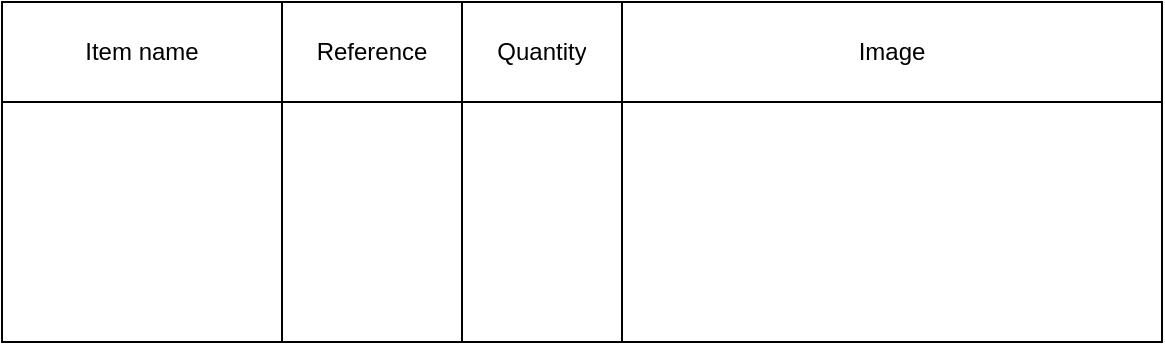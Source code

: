 <mxfile version="14.8.4" type="github">
  <diagram id="rNxtywayCwSzEVcmvXuK" name="Page-1">
    <mxGraphModel dx="1186" dy="651" grid="1" gridSize="10" guides="1" tooltips="1" connect="1" arrows="1" fold="1" page="1" pageScale="1" pageWidth="827" pageHeight="1169" math="0" shadow="0">
      <root>
        <mxCell id="0" />
        <mxCell id="1" parent="0" />
        <mxCell id="vwRsfaoXdg2ToOk2P0fG-2" value="" style="shape=table;startSize=0;container=1;collapsible=0;childLayout=tableLayout;" parent="1" vertex="1">
          <mxGeometry x="190" y="220" width="580" height="170" as="geometry" />
        </mxCell>
        <mxCell id="vwRsfaoXdg2ToOk2P0fG-3" value="" style="shape=partialRectangle;collapsible=0;dropTarget=0;pointerEvents=0;fillColor=none;top=0;left=0;bottom=0;right=0;points=[[0,0.5],[1,0.5]];portConstraint=eastwest;" parent="vwRsfaoXdg2ToOk2P0fG-2" vertex="1">
          <mxGeometry width="580" height="50" as="geometry" />
        </mxCell>
        <mxCell id="vwRsfaoXdg2ToOk2P0fG-4" value="Item name" style="shape=partialRectangle;html=1;whiteSpace=wrap;connectable=0;overflow=hidden;fillColor=none;top=0;left=0;bottom=0;right=0;" parent="vwRsfaoXdg2ToOk2P0fG-3" vertex="1">
          <mxGeometry width="140" height="50" as="geometry" />
        </mxCell>
        <mxCell id="vwRsfaoXdg2ToOk2P0fG-5" value="Reference" style="shape=partialRectangle;html=1;whiteSpace=wrap;connectable=0;overflow=hidden;fillColor=none;top=0;left=0;bottom=0;right=0;" parent="vwRsfaoXdg2ToOk2P0fG-3" vertex="1">
          <mxGeometry x="140" width="90" height="50" as="geometry" />
        </mxCell>
        <mxCell id="vwRsfaoXdg2ToOk2P0fG-6" value="Quantity" style="shape=partialRectangle;html=1;whiteSpace=wrap;connectable=0;overflow=hidden;fillColor=none;top=0;left=0;bottom=0;right=0;" parent="vwRsfaoXdg2ToOk2P0fG-3" vertex="1">
          <mxGeometry x="230" width="80" height="50" as="geometry" />
        </mxCell>
        <mxCell id="vwRsfaoXdg2ToOk2P0fG-7" value="Image" style="shape=partialRectangle;html=1;whiteSpace=wrap;connectable=0;overflow=hidden;fillColor=none;top=0;left=0;bottom=0;right=0;" parent="vwRsfaoXdg2ToOk2P0fG-3" vertex="1">
          <mxGeometry x="310" width="270" height="50" as="geometry" />
        </mxCell>
        <mxCell id="vwRsfaoXdg2ToOk2P0fG-11" style="shape=partialRectangle;collapsible=0;dropTarget=0;pointerEvents=0;fillColor=none;top=0;left=0;bottom=0;right=0;points=[[0,0.5],[1,0.5]];portConstraint=eastwest;" parent="vwRsfaoXdg2ToOk2P0fG-2" vertex="1">
          <mxGeometry y="50" width="580" height="120" as="geometry" />
        </mxCell>
        <mxCell id="vwRsfaoXdg2ToOk2P0fG-12" value="" style="shape=partialRectangle;html=1;whiteSpace=wrap;connectable=0;overflow=hidden;fillColor=none;top=0;left=0;bottom=0;right=0;" parent="vwRsfaoXdg2ToOk2P0fG-11" vertex="1">
          <mxGeometry width="140" height="120" as="geometry" />
        </mxCell>
        <mxCell id="vwRsfaoXdg2ToOk2P0fG-13" style="shape=partialRectangle;html=1;whiteSpace=wrap;connectable=0;overflow=hidden;fillColor=none;top=0;left=0;bottom=0;right=0;" parent="vwRsfaoXdg2ToOk2P0fG-11" vertex="1">
          <mxGeometry x="140" width="90" height="120" as="geometry" />
        </mxCell>
        <mxCell id="vwRsfaoXdg2ToOk2P0fG-14" style="shape=partialRectangle;html=1;whiteSpace=wrap;connectable=0;overflow=hidden;fillColor=none;top=0;left=0;bottom=0;right=0;" parent="vwRsfaoXdg2ToOk2P0fG-11" vertex="1">
          <mxGeometry x="230" width="80" height="120" as="geometry" />
        </mxCell>
        <mxCell id="vwRsfaoXdg2ToOk2P0fG-15" style="shape=partialRectangle;html=1;whiteSpace=wrap;connectable=0;overflow=hidden;fillColor=none;top=0;left=0;bottom=0;right=0;" parent="vwRsfaoXdg2ToOk2P0fG-11" vertex="1">
          <mxGeometry x="310" width="270" height="120" as="geometry" />
        </mxCell>
      </root>
    </mxGraphModel>
  </diagram>
</mxfile>
